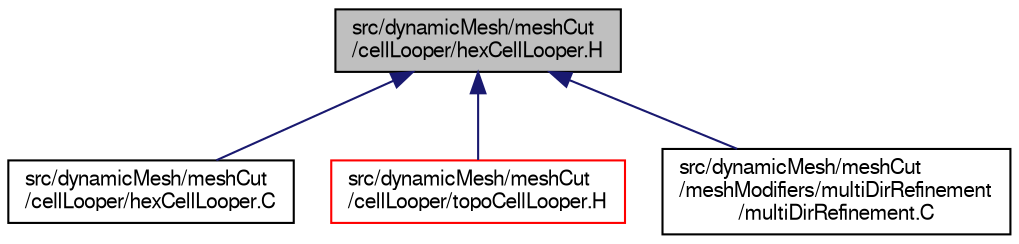 digraph "src/dynamicMesh/meshCut/cellLooper/hexCellLooper.H"
{
  bgcolor="transparent";
  edge [fontname="FreeSans",fontsize="10",labelfontname="FreeSans",labelfontsize="10"];
  node [fontname="FreeSans",fontsize="10",shape=record];
  Node223 [label="src/dynamicMesh/meshCut\l/cellLooper/hexCellLooper.H",height=0.2,width=0.4,color="black", fillcolor="grey75", style="filled", fontcolor="black"];
  Node223 -> Node224 [dir="back",color="midnightblue",fontsize="10",style="solid",fontname="FreeSans"];
  Node224 [label="src/dynamicMesh/meshCut\l/cellLooper/hexCellLooper.C",height=0.2,width=0.4,color="black",URL="$a00467.html"];
  Node223 -> Node225 [dir="back",color="midnightblue",fontsize="10",style="solid",fontname="FreeSans"];
  Node225 [label="src/dynamicMesh/meshCut\l/cellLooper/topoCellLooper.H",height=0.2,width=0.4,color="red",URL="$a00476.html"];
  Node223 -> Node227 [dir="back",color="midnightblue",fontsize="10",style="solid",fontname="FreeSans"];
  Node227 [label="src/dynamicMesh/meshCut\l/meshModifiers/multiDirRefinement\l/multiDirRefinement.C",height=0.2,width=0.4,color="black",URL="$a00518.html"];
}
